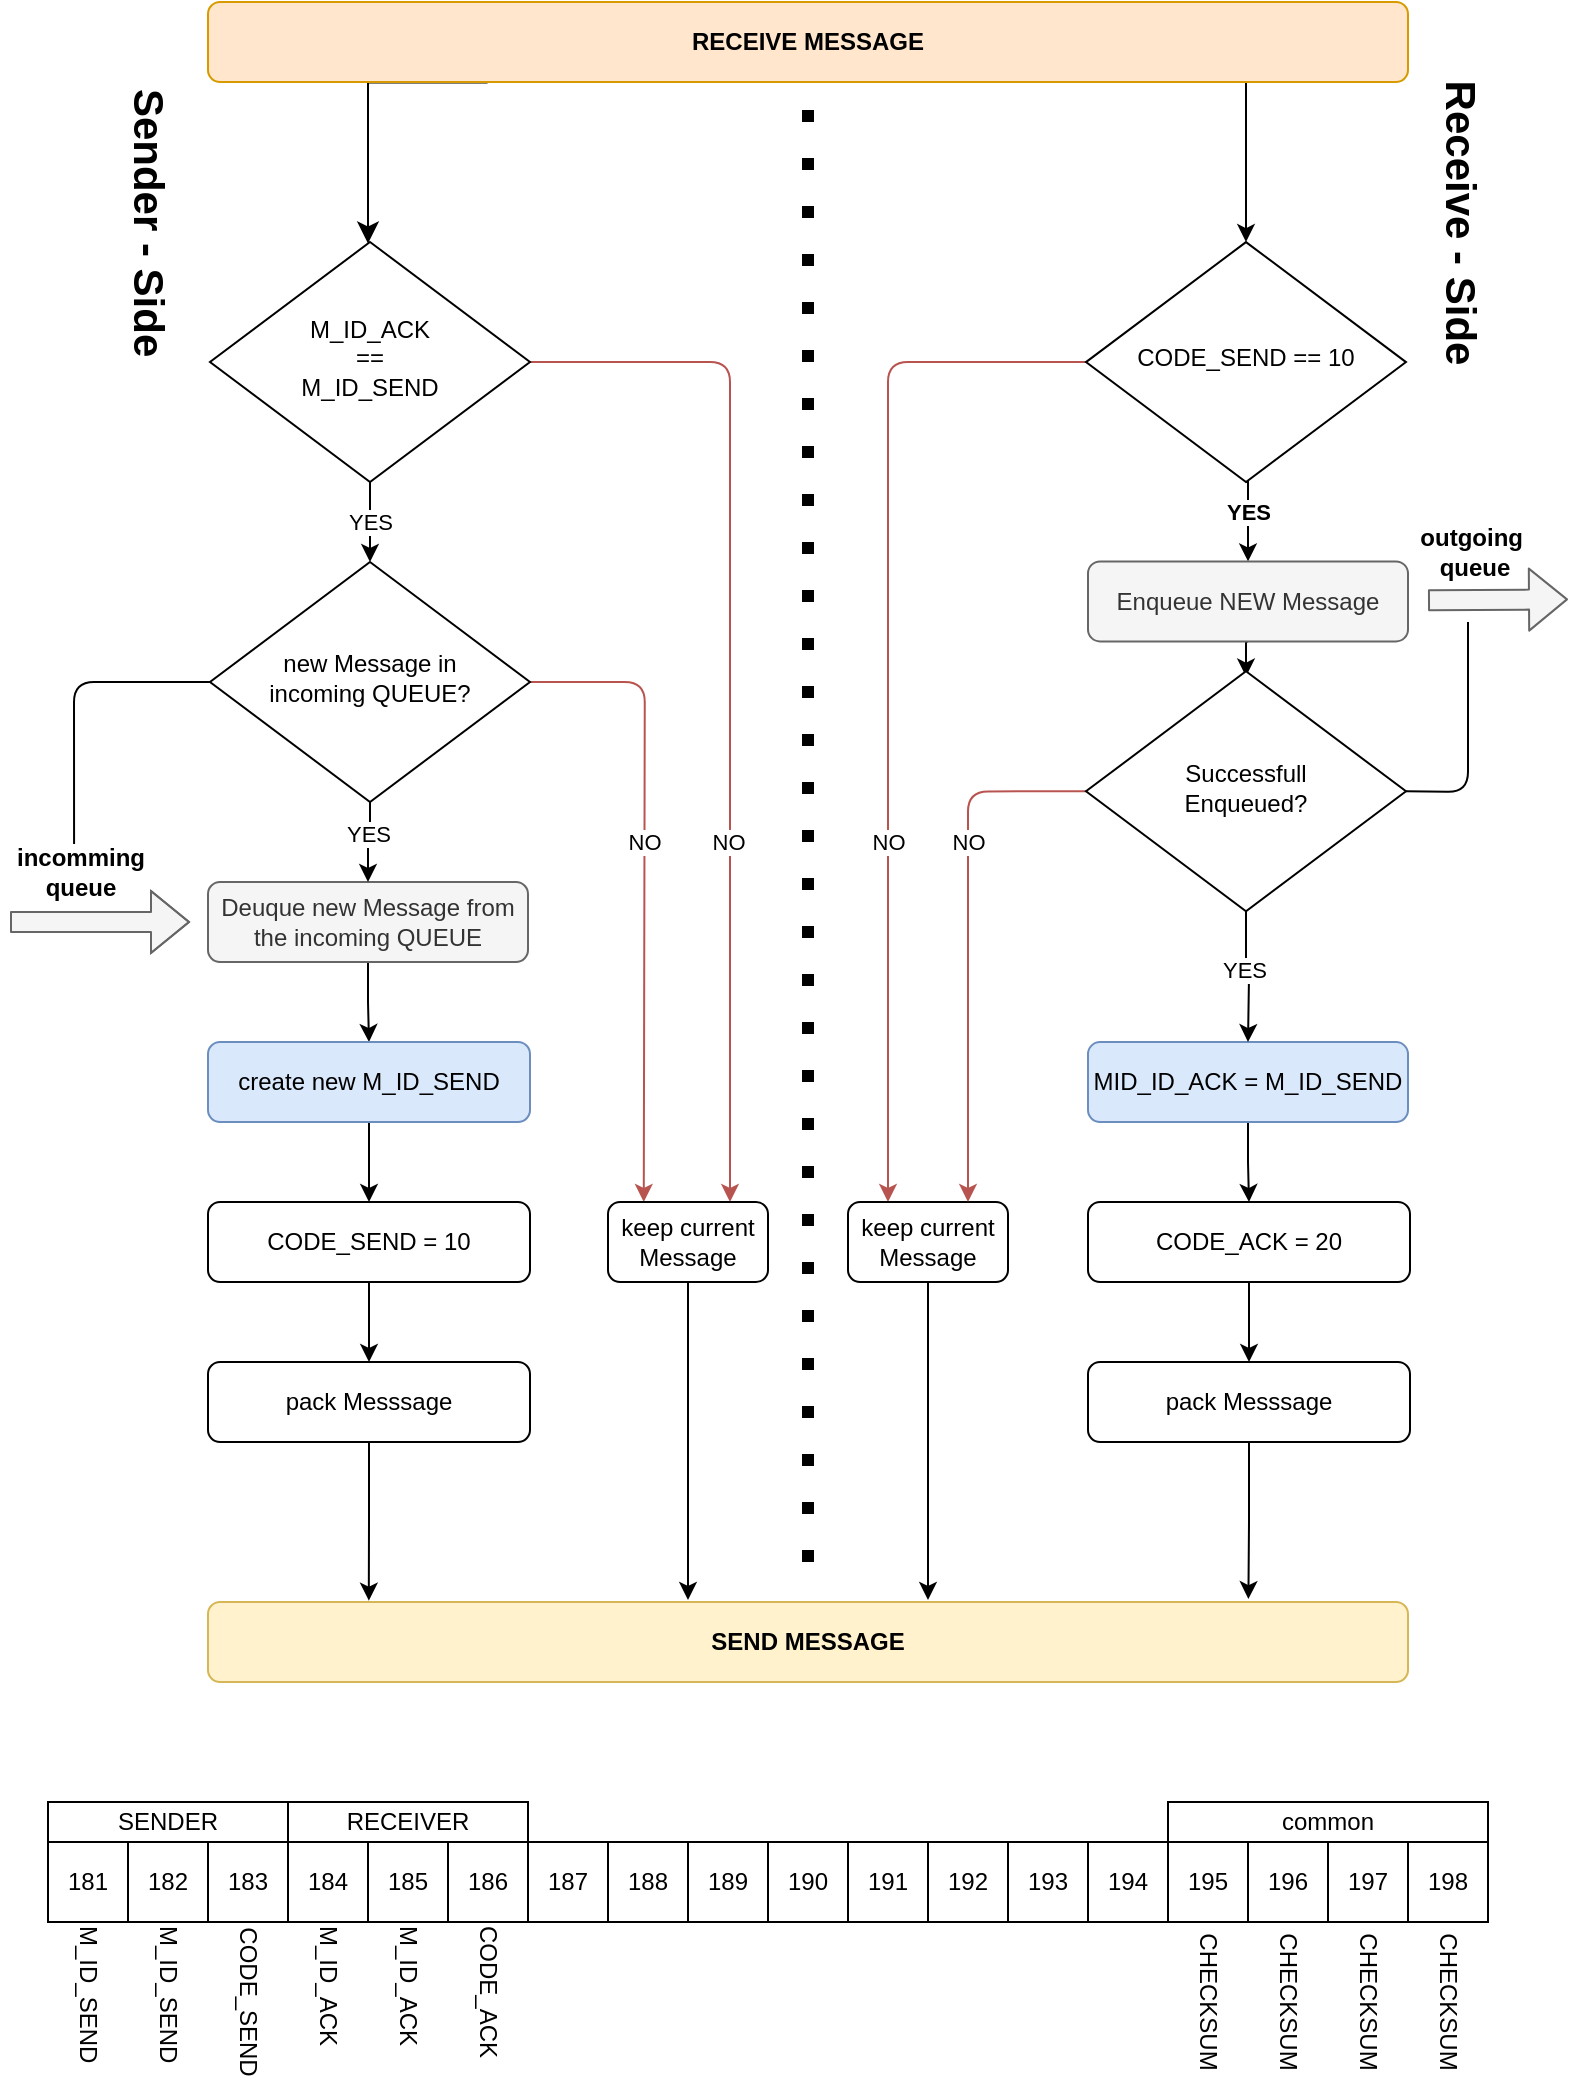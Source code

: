 <mxfile version="14.1.8" type="device"><diagram id="C5RBs43oDa-KdzZeNtuy" name="Page-1"><mxGraphModel dx="2370" dy="1370" grid="1" gridSize="10" guides="1" tooltips="1" connect="1" arrows="1" fold="1" page="1" pageScale="1" pageWidth="827" pageHeight="1169" math="0" shadow="0"><root><mxCell id="WIyWlLk6GJQsqaUBKTNV-0"/><mxCell id="WIyWlLk6GJQsqaUBKTNV-1" parent="WIyWlLk6GJQsqaUBKTNV-0"/><mxCell id="WIyWlLk6GJQsqaUBKTNV-2" value="" style="rounded=0;html=1;jettySize=auto;orthogonalLoop=1;fontSize=11;endArrow=classic;endFill=1;endSize=8;strokeWidth=1;shadow=0;labelBackgroundColor=none;edgeStyle=orthogonalEdgeStyle;exitX=0.233;exitY=1.005;exitDx=0;exitDy=0;exitPerimeter=0;" parent="WIyWlLk6GJQsqaUBKTNV-1" source="WIyWlLk6GJQsqaUBKTNV-3" target="WIyWlLk6GJQsqaUBKTNV-6" edge="1"><mxGeometry relative="1" as="geometry"><Array as="points"><mxPoint x="200" y="80"/></Array></mxGeometry></mxCell><mxCell id="mJGiB7vmWBF3_xt2uold-23" style="edgeStyle=orthogonalEdgeStyle;rounded=0;orthogonalLoop=1;jettySize=auto;html=1;exitX=0.822;exitY=0.999;exitDx=0;exitDy=0;exitPerimeter=0;entryX=0.5;entryY=0;entryDx=0;entryDy=0;" edge="1" parent="WIyWlLk6GJQsqaUBKTNV-1" target="mJGiB7vmWBF3_xt2uold-22"><mxGeometry relative="1" as="geometry"><mxPoint x="637.96" y="80.0" as="sourcePoint"/><mxPoint x="709" y="130.04" as="targetPoint"/><Array as="points"><mxPoint x="639" y="80"/></Array></mxGeometry></mxCell><mxCell id="WIyWlLk6GJQsqaUBKTNV-3" value="&lt;b&gt;RECEIVE MESSAGE&lt;/b&gt;" style="rounded=1;whiteSpace=wrap;html=1;fontSize=12;glass=0;strokeWidth=1;shadow=0;fillColor=#ffe6cc;strokeColor=#d79b00;" parent="WIyWlLk6GJQsqaUBKTNV-1" vertex="1"><mxGeometry x="120" y="40" width="600" height="40" as="geometry"/></mxCell><mxCell id="mJGiB7vmWBF3_xt2uold-1" value="YES" style="edgeStyle=orthogonalEdgeStyle;rounded=0;orthogonalLoop=1;jettySize=auto;html=1;exitX=0.5;exitY=1;exitDx=0;exitDy=0;entryX=0.5;entryY=0;entryDx=0;entryDy=0;" edge="1" parent="WIyWlLk6GJQsqaUBKTNV-1" source="WIyWlLk6GJQsqaUBKTNV-6" target="mJGiB7vmWBF3_xt2uold-8"><mxGeometry relative="1" as="geometry"><mxPoint as="offset"/></mxGeometry></mxCell><mxCell id="mJGiB7vmWBF3_xt2uold-2" style="edgeStyle=orthogonalEdgeStyle;rounded=1;orthogonalLoop=1;jettySize=auto;html=1;exitX=1;exitY=0.5;exitDx=0;exitDy=0;fillColor=#f8cecc;strokeColor=#b85450;" edge="1" parent="WIyWlLk6GJQsqaUBKTNV-1" source="WIyWlLk6GJQsqaUBKTNV-6"><mxGeometry relative="1" as="geometry"><mxPoint x="300.0" y="220" as="sourcePoint"/><mxPoint x="381" y="640" as="targetPoint"/><Array as="points"><mxPoint x="381" y="220"/></Array></mxGeometry></mxCell><mxCell id="mJGiB7vmWBF3_xt2uold-4" value="NO" style="edgeLabel;html=1;align=center;verticalAlign=middle;resizable=0;points=[];" vertex="1" connectable="0" parent="mJGiB7vmWBF3_xt2uold-2"><mxGeometry x="0.2" relative="1" as="geometry"><mxPoint x="-1" y="28" as="offset"/></mxGeometry></mxCell><mxCell id="WIyWlLk6GJQsqaUBKTNV-6" value="M_ID_ACK&lt;br&gt;==&lt;br&gt;M_ID_SEND" style="rhombus;whiteSpace=wrap;html=1;shadow=0;fontFamily=Helvetica;fontSize=12;align=center;strokeWidth=1;spacing=6;spacingTop=-4;" parent="WIyWlLk6GJQsqaUBKTNV-1" vertex="1"><mxGeometry x="121" y="160" width="160" height="120" as="geometry"/></mxCell><mxCell id="WIyWlLk6GJQsqaUBKTNV-7" value="&lt;b&gt;SEND MESSAGE&lt;/b&gt;" style="rounded=1;whiteSpace=wrap;html=1;fontSize=12;glass=0;strokeWidth=1;shadow=0;fillColor=#fff2cc;strokeColor=#d6b656;" parent="WIyWlLk6GJQsqaUBKTNV-1" vertex="1"><mxGeometry x="120" y="840" width="600" height="40" as="geometry"/></mxCell><mxCell id="mJGiB7vmWBF3_xt2uold-11" style="edgeStyle=orthogonalEdgeStyle;rounded=0;orthogonalLoop=1;jettySize=auto;html=1;exitX=0.5;exitY=1;exitDx=0;exitDy=0;entryX=0.5;entryY=0;entryDx=0;entryDy=0;" edge="1" parent="WIyWlLk6GJQsqaUBKTNV-1" source="mJGiB7vmWBF3_xt2uold-0" target="mJGiB7vmWBF3_xt2uold-5"><mxGeometry relative="1" as="geometry"/></mxCell><mxCell id="mJGiB7vmWBF3_xt2uold-0" value="Deuque new Message from the incoming QUEUE" style="rounded=1;whiteSpace=wrap;html=1;fontSize=12;glass=0;strokeWidth=1;shadow=0;fillColor=#f5f5f5;strokeColor=#666666;fontColor=#333333;" vertex="1" parent="WIyWlLk6GJQsqaUBKTNV-1"><mxGeometry x="120" y="480" width="160" height="40" as="geometry"/></mxCell><mxCell id="mJGiB7vmWBF3_xt2uold-98" style="edgeStyle=orthogonalEdgeStyle;rounded=0;orthogonalLoop=1;jettySize=auto;html=1;exitX=0.5;exitY=1;exitDx=0;exitDy=0;entryX=0.5;entryY=0;entryDx=0;entryDy=0;endArrow=classic;endFill=1;strokeWidth=1;" edge="1" parent="WIyWlLk6GJQsqaUBKTNV-1" source="mJGiB7vmWBF3_xt2uold-5" target="mJGiB7vmWBF3_xt2uold-96"><mxGeometry relative="1" as="geometry"/></mxCell><mxCell id="mJGiB7vmWBF3_xt2uold-5" value="create new M_ID_SEND" style="rounded=1;whiteSpace=wrap;html=1;fontSize=12;glass=0;strokeWidth=1;shadow=0;fillColor=#dae8fc;strokeColor=#6c8ebf;" vertex="1" parent="WIyWlLk6GJQsqaUBKTNV-1"><mxGeometry x="120" y="560" width="161" height="40" as="geometry"/></mxCell><mxCell id="mJGiB7vmWBF3_xt2uold-19" style="edgeStyle=orthogonalEdgeStyle;rounded=0;orthogonalLoop=1;jettySize=auto;html=1;exitX=0.5;exitY=1;exitDx=0;exitDy=0;entryX=0.134;entryY=-0.017;entryDx=0;entryDy=0;entryPerimeter=0;" edge="1" parent="WIyWlLk6GJQsqaUBKTNV-1" source="mJGiB7vmWBF3_xt2uold-7" target="WIyWlLk6GJQsqaUBKTNV-7"><mxGeometry relative="1" as="geometry"/></mxCell><mxCell id="mJGiB7vmWBF3_xt2uold-7" value="pack Messsage" style="rounded=1;whiteSpace=wrap;html=1;fontSize=12;glass=0;strokeWidth=1;shadow=0;" vertex="1" parent="WIyWlLk6GJQsqaUBKTNV-1"><mxGeometry x="120" y="720" width="161" height="40" as="geometry"/></mxCell><mxCell id="mJGiB7vmWBF3_xt2uold-9" style="edgeStyle=orthogonalEdgeStyle;rounded=0;orthogonalLoop=1;jettySize=auto;html=1;exitX=0.5;exitY=1;exitDx=0;exitDy=0;" edge="1" parent="WIyWlLk6GJQsqaUBKTNV-1" source="mJGiB7vmWBF3_xt2uold-8" target="mJGiB7vmWBF3_xt2uold-0"><mxGeometry relative="1" as="geometry"/></mxCell><mxCell id="mJGiB7vmWBF3_xt2uold-10" value="YES" style="edgeLabel;html=1;align=center;verticalAlign=middle;resizable=0;points=[];" vertex="1" connectable="0" parent="mJGiB7vmWBF3_xt2uold-9"><mxGeometry x="-0.224" relative="1" as="geometry"><mxPoint x="-1" as="offset"/></mxGeometry></mxCell><mxCell id="mJGiB7vmWBF3_xt2uold-17" style="edgeStyle=orthogonalEdgeStyle;rounded=1;orthogonalLoop=1;jettySize=auto;html=1;exitX=1;exitY=0.5;exitDx=0;exitDy=0;entryX=0.286;entryY=0.029;entryDx=0;entryDy=0;entryPerimeter=0;fillColor=#f8cecc;strokeColor=#b85450;" edge="1" parent="WIyWlLk6GJQsqaUBKTNV-1" source="mJGiB7vmWBF3_xt2uold-8"><mxGeometry relative="1" as="geometry"><mxPoint x="300.0" y="379.12" as="sourcePoint"/><mxPoint x="337.88" y="640.0" as="targetPoint"/></mxGeometry></mxCell><mxCell id="mJGiB7vmWBF3_xt2uold-18" value="NO" style="edgeLabel;html=1;align=center;verticalAlign=middle;resizable=0;points=[];" vertex="1" connectable="0" parent="mJGiB7vmWBF3_xt2uold-17"><mxGeometry x="0.018" y="-2" relative="1" as="geometry"><mxPoint x="1.96" y="-24.23" as="offset"/></mxGeometry></mxCell><mxCell id="mJGiB7vmWBF3_xt2uold-8" value="new Message in&lt;br&gt;incoming QUEUE?" style="rhombus;whiteSpace=wrap;html=1;shadow=0;fontFamily=Helvetica;fontSize=12;align=center;strokeWidth=1;spacing=6;spacingTop=-4;" vertex="1" parent="WIyWlLk6GJQsqaUBKTNV-1"><mxGeometry x="121" y="320" width="160" height="120" as="geometry"/></mxCell><mxCell id="mJGiB7vmWBF3_xt2uold-20" style="edgeStyle=orthogonalEdgeStyle;rounded=0;orthogonalLoop=1;jettySize=auto;html=1;exitX=0.5;exitY=1;exitDx=0;exitDy=0;" edge="1" parent="WIyWlLk6GJQsqaUBKTNV-1" source="mJGiB7vmWBF3_xt2uold-16"><mxGeometry relative="1" as="geometry"><mxPoint x="360" y="839" as="targetPoint"/></mxGeometry></mxCell><mxCell id="mJGiB7vmWBF3_xt2uold-16" value="keep current Message" style="rounded=1;whiteSpace=wrap;html=1;fontSize=12;glass=0;strokeWidth=1;shadow=0;" vertex="1" parent="WIyWlLk6GJQsqaUBKTNV-1"><mxGeometry x="320" y="640.0" width="80" height="40" as="geometry"/></mxCell><mxCell id="mJGiB7vmWBF3_xt2uold-21" value="" style="shape=flexArrow;endArrow=classic;html=1;fillColor=#f5f5f5;strokeColor=#666666;" edge="1" parent="WIyWlLk6GJQsqaUBKTNV-1"><mxGeometry width="50" height="50" relative="1" as="geometry"><mxPoint x="21" y="500" as="sourcePoint"/><mxPoint x="111" y="500" as="targetPoint"/><Array as="points"><mxPoint x="41" y="500"/></Array></mxGeometry></mxCell><mxCell id="mJGiB7vmWBF3_xt2uold-26" style="edgeStyle=orthogonalEdgeStyle;rounded=0;orthogonalLoop=1;jettySize=auto;html=1;exitX=0.5;exitY=1;exitDx=0;exitDy=0;entryX=0.5;entryY=0;entryDx=0;entryDy=0;" edge="1" parent="WIyWlLk6GJQsqaUBKTNV-1" source="mJGiB7vmWBF3_xt2uold-22" target="mJGiB7vmWBF3_xt2uold-25"><mxGeometry relative="1" as="geometry"/></mxCell><mxCell id="mJGiB7vmWBF3_xt2uold-27" value="YES" style="edgeLabel;html=1;align=center;verticalAlign=middle;resizable=0;points=[];fontStyle=1" vertex="1" connectable="0" parent="mJGiB7vmWBF3_xt2uold-26"><mxGeometry x="-0.164" y="3" relative="1" as="geometry"><mxPoint x="-3" y="-0.98" as="offset"/></mxGeometry></mxCell><mxCell id="mJGiB7vmWBF3_xt2uold-31" style="edgeStyle=orthogonalEdgeStyle;rounded=1;orthogonalLoop=1;jettySize=auto;html=1;exitX=0;exitY=0.5;exitDx=0;exitDy=0;entryX=0.25;entryY=0;entryDx=0;entryDy=0;fillColor=#f8cecc;strokeColor=#b85450;" edge="1" parent="WIyWlLk6GJQsqaUBKTNV-1" source="mJGiB7vmWBF3_xt2uold-22" target="mJGiB7vmWBF3_xt2uold-30"><mxGeometry relative="1" as="geometry"/></mxCell><mxCell id="mJGiB7vmWBF3_xt2uold-32" value="NO" style="edgeLabel;html=1;align=center;verticalAlign=middle;resizable=0;points=[];" vertex="1" connectable="0" parent="mJGiB7vmWBF3_xt2uold-31"><mxGeometry x="-0.154" relative="1" as="geometry"><mxPoint x="-0.02" y="119.54" as="offset"/></mxGeometry></mxCell><mxCell id="mJGiB7vmWBF3_xt2uold-22" value="CODE_SEND == 10" style="rhombus;whiteSpace=wrap;html=1;shadow=0;fontFamily=Helvetica;fontSize=12;align=center;strokeWidth=1;spacing=6;spacingTop=-4;" vertex="1" parent="WIyWlLk6GJQsqaUBKTNV-1"><mxGeometry x="559" y="160.04" width="160" height="120" as="geometry"/></mxCell><mxCell id="mJGiB7vmWBF3_xt2uold-106" style="edgeStyle=orthogonalEdgeStyle;rounded=1;orthogonalLoop=1;jettySize=auto;html=1;entryX=0;entryY=0.5;entryDx=0;entryDy=0;endArrow=none;endFill=0;strokeWidth=1;exitX=0.463;exitY=0.033;exitDx=0;exitDy=0;exitPerimeter=0;" edge="1" parent="WIyWlLk6GJQsqaUBKTNV-1" source="mJGiB7vmWBF3_xt2uold-24" target="mJGiB7vmWBF3_xt2uold-8"><mxGeometry relative="1" as="geometry"/></mxCell><mxCell id="mJGiB7vmWBF3_xt2uold-24" value="&lt;b&gt;incomming &lt;br&gt;queue&lt;/b&gt;" style="text;html=1;align=center;verticalAlign=middle;resizable=0;points=[];autosize=1;" vertex="1" parent="WIyWlLk6GJQsqaUBKTNV-1"><mxGeometry x="16" y="460" width="80" height="30" as="geometry"/></mxCell><mxCell id="mJGiB7vmWBF3_xt2uold-108" style="edgeStyle=orthogonalEdgeStyle;rounded=0;orthogonalLoop=1;jettySize=auto;html=1;exitX=0.5;exitY=1;exitDx=0;exitDy=0;entryX=0.5;entryY=0.022;entryDx=0;entryDy=0;entryPerimeter=0;endArrow=classic;endFill=1;strokeWidth=1;" edge="1" parent="WIyWlLk6GJQsqaUBKTNV-1" source="mJGiB7vmWBF3_xt2uold-25" target="mJGiB7vmWBF3_xt2uold-107"><mxGeometry relative="1" as="geometry"/></mxCell><mxCell id="mJGiB7vmWBF3_xt2uold-25" value="Enqueue NEW Message" style="rounded=1;whiteSpace=wrap;html=1;fontSize=12;glass=0;strokeWidth=1;shadow=0;fillColor=#f5f5f5;strokeColor=#666666;fontColor=#333333;" vertex="1" parent="WIyWlLk6GJQsqaUBKTNV-1"><mxGeometry x="560" y="319.69" width="160" height="40" as="geometry"/></mxCell><mxCell id="mJGiB7vmWBF3_xt2uold-28" value="&lt;b&gt;outgoing&amp;nbsp;&lt;br&gt;queue&lt;/b&gt;" style="text;html=1;align=center;verticalAlign=middle;resizable=0;points=[];autosize=1;" vertex="1" parent="WIyWlLk6GJQsqaUBKTNV-1"><mxGeometry x="718" y="299.69" width="70" height="30" as="geometry"/></mxCell><mxCell id="mJGiB7vmWBF3_xt2uold-29" value="" style="shape=flexArrow;endArrow=classic;html=1;fillColor=#f5f5f5;strokeColor=#666666;" edge="1" parent="WIyWlLk6GJQsqaUBKTNV-1"><mxGeometry width="50" height="50" relative="1" as="geometry"><mxPoint x="730" y="339.1" as="sourcePoint"/><mxPoint x="800" y="338.69" as="targetPoint"/><Array as="points"/></mxGeometry></mxCell><mxCell id="mJGiB7vmWBF3_xt2uold-33" style="edgeStyle=orthogonalEdgeStyle;rounded=0;orthogonalLoop=1;jettySize=auto;html=1;exitX=0.5;exitY=1;exitDx=0;exitDy=0;" edge="1" parent="WIyWlLk6GJQsqaUBKTNV-1" source="mJGiB7vmWBF3_xt2uold-30"><mxGeometry relative="1" as="geometry"><mxPoint x="480" y="839" as="targetPoint"/><Array as="points"><mxPoint x="480" y="839"/></Array></mxGeometry></mxCell><mxCell id="mJGiB7vmWBF3_xt2uold-30" value="keep current Message" style="rounded=1;whiteSpace=wrap;html=1;fontSize=12;glass=0;strokeWidth=1;shadow=0;" vertex="1" parent="WIyWlLk6GJQsqaUBKTNV-1"><mxGeometry x="440" y="640.0" width="80" height="40" as="geometry"/></mxCell><mxCell id="mJGiB7vmWBF3_xt2uold-101" style="edgeStyle=orthogonalEdgeStyle;rounded=0;orthogonalLoop=1;jettySize=auto;html=1;exitX=0.5;exitY=1;exitDx=0;exitDy=0;endArrow=classic;endFill=1;strokeWidth=1;" edge="1" parent="WIyWlLk6GJQsqaUBKTNV-1" source="mJGiB7vmWBF3_xt2uold-34" target="mJGiB7vmWBF3_xt2uold-100"><mxGeometry relative="1" as="geometry"/></mxCell><mxCell id="mJGiB7vmWBF3_xt2uold-34" value="MID_ID_ACK = M_ID_SEND" style="rounded=1;whiteSpace=wrap;html=1;fontSize=12;glass=0;strokeWidth=1;shadow=0;fillColor=#dae8fc;strokeColor=#6c8ebf;" vertex="1" parent="WIyWlLk6GJQsqaUBKTNV-1"><mxGeometry x="560" y="560.04" width="160" height="40" as="geometry"/></mxCell><mxCell id="mJGiB7vmWBF3_xt2uold-38" value="" style="endArrow=none;dashed=1;html=1;dashPattern=1 3;strokeWidth=6;" edge="1" parent="WIyWlLk6GJQsqaUBKTNV-1"><mxGeometry width="50" height="50" relative="1" as="geometry"><mxPoint x="420" y="820" as="sourcePoint"/><mxPoint x="420" y="90" as="targetPoint"/></mxGeometry></mxCell><mxCell id="mJGiB7vmWBF3_xt2uold-39" value="&lt;b&gt;&lt;font style=&quot;font-size: 21px&quot;&gt;Sender - Side&lt;/font&gt;&lt;/b&gt;" style="text;html=1;align=center;verticalAlign=middle;resizable=0;points=[];autosize=1;rotation=90;" vertex="1" parent="WIyWlLk6GJQsqaUBKTNV-1"><mxGeometry x="16" y="140.04" width="150" height="20" as="geometry"/></mxCell><mxCell id="mJGiB7vmWBF3_xt2uold-40" value="&lt;b&gt;&lt;font style=&quot;font-size: 21px&quot;&gt;Receive - Side&lt;/font&gt;&lt;/b&gt;" style="text;html=1;align=center;verticalAlign=middle;resizable=0;points=[];autosize=1;rotation=90;" vertex="1" parent="WIyWlLk6GJQsqaUBKTNV-1"><mxGeometry x="667" y="140" width="160" height="20" as="geometry"/></mxCell><mxCell id="mJGiB7vmWBF3_xt2uold-103" style="edgeStyle=orthogonalEdgeStyle;rounded=0;orthogonalLoop=1;jettySize=auto;html=1;exitX=0.5;exitY=1;exitDx=0;exitDy=0;entryX=0.867;entryY=-0.036;entryDx=0;entryDy=0;entryPerimeter=0;endArrow=classic;endFill=1;strokeWidth=1;" edge="1" parent="WIyWlLk6GJQsqaUBKTNV-1" source="mJGiB7vmWBF3_xt2uold-44" target="WIyWlLk6GJQsqaUBKTNV-7"><mxGeometry relative="1" as="geometry"/></mxCell><mxCell id="mJGiB7vmWBF3_xt2uold-44" value="pack Messsage" style="rounded=1;whiteSpace=wrap;html=1;fontSize=12;glass=0;strokeWidth=1;shadow=0;" vertex="1" parent="WIyWlLk6GJQsqaUBKTNV-1"><mxGeometry x="560" y="720" width="161" height="40" as="geometry"/></mxCell><mxCell id="mJGiB7vmWBF3_xt2uold-46" value="181" style="rounded=0;whiteSpace=wrap;html=1;" vertex="1" parent="WIyWlLk6GJQsqaUBKTNV-1"><mxGeometry x="40" y="960" width="40" height="40" as="geometry"/></mxCell><mxCell id="mJGiB7vmWBF3_xt2uold-49" value="182" style="rounded=0;whiteSpace=wrap;html=1;" vertex="1" parent="WIyWlLk6GJQsqaUBKTNV-1"><mxGeometry x="80" y="960" width="40" height="40" as="geometry"/></mxCell><mxCell id="mJGiB7vmWBF3_xt2uold-50" value="183" style="rounded=0;whiteSpace=wrap;html=1;" vertex="1" parent="WIyWlLk6GJQsqaUBKTNV-1"><mxGeometry x="120" y="960" width="40" height="40" as="geometry"/></mxCell><mxCell id="mJGiB7vmWBF3_xt2uold-54" value="M_ID_SEND" style="text;html=1;strokeColor=none;fillColor=none;align=left;verticalAlign=middle;whiteSpace=wrap;rounded=0;rotation=90;" vertex="1" parent="WIyWlLk6GJQsqaUBKTNV-1"><mxGeometry x="60" y="1030" width="80" height="20" as="geometry"/></mxCell><mxCell id="mJGiB7vmWBF3_xt2uold-55" value="CODE_SEND" style="text;html=1;strokeColor=none;fillColor=none;align=center;verticalAlign=middle;whiteSpace=wrap;rounded=0;rotation=90;" vertex="1" parent="WIyWlLk6GJQsqaUBKTNV-1"><mxGeometry x="100" y="1030" width="80" height="20" as="geometry"/></mxCell><mxCell id="mJGiB7vmWBF3_xt2uold-56" value="M_ID_SEND" style="text;html=1;strokeColor=none;fillColor=none;align=left;verticalAlign=middle;whiteSpace=wrap;rounded=0;rotation=90;" vertex="1" parent="WIyWlLk6GJQsqaUBKTNV-1"><mxGeometry x="20" y="1030" width="80" height="20" as="geometry"/></mxCell><mxCell id="mJGiB7vmWBF3_xt2uold-70" value="184" style="rounded=0;whiteSpace=wrap;html=1;" vertex="1" parent="WIyWlLk6GJQsqaUBKTNV-1"><mxGeometry x="160" y="960" width="40" height="40" as="geometry"/></mxCell><mxCell id="mJGiB7vmWBF3_xt2uold-71" value="185" style="rounded=0;whiteSpace=wrap;html=1;" vertex="1" parent="WIyWlLk6GJQsqaUBKTNV-1"><mxGeometry x="200" y="960" width="40" height="40" as="geometry"/></mxCell><mxCell id="mJGiB7vmWBF3_xt2uold-72" value="186" style="rounded=0;whiteSpace=wrap;html=1;" vertex="1" parent="WIyWlLk6GJQsqaUBKTNV-1"><mxGeometry x="240" y="960" width="40" height="40" as="geometry"/></mxCell><mxCell id="mJGiB7vmWBF3_xt2uold-73" value="M_ID_ACK" style="text;html=1;strokeColor=none;fillColor=none;align=left;verticalAlign=middle;whiteSpace=wrap;rounded=0;rotation=90;" vertex="1" parent="WIyWlLk6GJQsqaUBKTNV-1"><mxGeometry x="180" y="1030" width="80" height="20" as="geometry"/></mxCell><mxCell id="mJGiB7vmWBF3_xt2uold-74" value="CODE_ACK" style="text;html=1;strokeColor=none;fillColor=none;align=center;verticalAlign=middle;whiteSpace=wrap;rounded=0;rotation=90;" vertex="1" parent="WIyWlLk6GJQsqaUBKTNV-1"><mxGeometry x="225" y="1025" width="70" height="20" as="geometry"/></mxCell><mxCell id="mJGiB7vmWBF3_xt2uold-75" value="M_ID_ACK" style="text;html=1;strokeColor=none;fillColor=none;align=left;verticalAlign=middle;whiteSpace=wrap;rounded=0;rotation=90;" vertex="1" parent="WIyWlLk6GJQsqaUBKTNV-1"><mxGeometry x="140" y="1030" width="80" height="20" as="geometry"/></mxCell><mxCell id="mJGiB7vmWBF3_xt2uold-76" value="196" style="rounded=0;whiteSpace=wrap;html=1;" vertex="1" parent="WIyWlLk6GJQsqaUBKTNV-1"><mxGeometry x="640" y="960" width="40" height="40" as="geometry"/></mxCell><mxCell id="mJGiB7vmWBF3_xt2uold-77" value="197" style="rounded=0;whiteSpace=wrap;html=1;" vertex="1" parent="WIyWlLk6GJQsqaUBKTNV-1"><mxGeometry x="680" y="960" width="40" height="40" as="geometry"/></mxCell><mxCell id="mJGiB7vmWBF3_xt2uold-78" value="198" style="rounded=0;whiteSpace=wrap;html=1;" vertex="1" parent="WIyWlLk6GJQsqaUBKTNV-1"><mxGeometry x="720" y="960" width="40" height="40" as="geometry"/></mxCell><mxCell id="mJGiB7vmWBF3_xt2uold-79" value="CHECKSUM" style="text;html=1;strokeColor=none;fillColor=none;align=center;verticalAlign=middle;whiteSpace=wrap;rounded=0;rotation=90;" vertex="1" parent="WIyWlLk6GJQsqaUBKTNV-1"><mxGeometry x="705" y="1030" width="70" height="20" as="geometry"/></mxCell><mxCell id="mJGiB7vmWBF3_xt2uold-80" value="195" style="rounded=0;whiteSpace=wrap;html=1;" vertex="1" parent="WIyWlLk6GJQsqaUBKTNV-1"><mxGeometry x="600" y="960" width="40" height="40" as="geometry"/></mxCell><mxCell id="mJGiB7vmWBF3_xt2uold-81" value="CHECKSUM" style="text;html=1;strokeColor=none;fillColor=none;align=center;verticalAlign=middle;whiteSpace=wrap;rounded=0;rotation=90;" vertex="1" parent="WIyWlLk6GJQsqaUBKTNV-1"><mxGeometry x="665" y="1030" width="70" height="20" as="geometry"/></mxCell><mxCell id="mJGiB7vmWBF3_xt2uold-82" value="CHECKSUM" style="text;html=1;strokeColor=none;fillColor=none;align=center;verticalAlign=middle;whiteSpace=wrap;rounded=0;rotation=90;" vertex="1" parent="WIyWlLk6GJQsqaUBKTNV-1"><mxGeometry x="625" y="1030" width="70" height="20" as="geometry"/></mxCell><mxCell id="mJGiB7vmWBF3_xt2uold-83" value="CHECKSUM" style="text;html=1;strokeColor=none;fillColor=none;align=center;verticalAlign=middle;whiteSpace=wrap;rounded=0;rotation=90;" vertex="1" parent="WIyWlLk6GJQsqaUBKTNV-1"><mxGeometry x="585" y="1030" width="70" height="20" as="geometry"/></mxCell><mxCell id="mJGiB7vmWBF3_xt2uold-84" value="SENDER" style="text;html=1;fillColor=none;align=center;verticalAlign=middle;whiteSpace=wrap;rounded=0;strokeColor=#000000;" vertex="1" parent="WIyWlLk6GJQsqaUBKTNV-1"><mxGeometry x="40" y="940" width="120" height="20" as="geometry"/></mxCell><mxCell id="mJGiB7vmWBF3_xt2uold-85" value="common" style="text;html=1;fillColor=none;align=center;verticalAlign=middle;whiteSpace=wrap;rounded=0;strokeColor=#000000;" vertex="1" parent="WIyWlLk6GJQsqaUBKTNV-1"><mxGeometry x="600" y="940" width="160" height="20" as="geometry"/></mxCell><mxCell id="mJGiB7vmWBF3_xt2uold-86" value="187" style="rounded=0;whiteSpace=wrap;html=1;" vertex="1" parent="WIyWlLk6GJQsqaUBKTNV-1"><mxGeometry x="280" y="960" width="40" height="40" as="geometry"/></mxCell><mxCell id="mJGiB7vmWBF3_xt2uold-87" value="188" style="rounded=0;whiteSpace=wrap;html=1;" vertex="1" parent="WIyWlLk6GJQsqaUBKTNV-1"><mxGeometry x="320" y="960" width="40" height="40" as="geometry"/></mxCell><mxCell id="mJGiB7vmWBF3_xt2uold-88" value="189" style="rounded=0;whiteSpace=wrap;html=1;" vertex="1" parent="WIyWlLk6GJQsqaUBKTNV-1"><mxGeometry x="360" y="960" width="40" height="40" as="geometry"/></mxCell><mxCell id="mJGiB7vmWBF3_xt2uold-89" value="190" style="rounded=0;whiteSpace=wrap;html=1;" vertex="1" parent="WIyWlLk6GJQsqaUBKTNV-1"><mxGeometry x="400" y="960" width="40" height="40" as="geometry"/></mxCell><mxCell id="mJGiB7vmWBF3_xt2uold-90" value="191" style="rounded=0;whiteSpace=wrap;html=1;" vertex="1" parent="WIyWlLk6GJQsqaUBKTNV-1"><mxGeometry x="440" y="960" width="40" height="40" as="geometry"/></mxCell><mxCell id="mJGiB7vmWBF3_xt2uold-92" value="192" style="rounded=0;whiteSpace=wrap;html=1;" vertex="1" parent="WIyWlLk6GJQsqaUBKTNV-1"><mxGeometry x="480" y="960" width="40" height="40" as="geometry"/></mxCell><mxCell id="mJGiB7vmWBF3_xt2uold-93" value="193" style="rounded=0;whiteSpace=wrap;html=1;" vertex="1" parent="WIyWlLk6GJQsqaUBKTNV-1"><mxGeometry x="520" y="960" width="40" height="40" as="geometry"/></mxCell><mxCell id="mJGiB7vmWBF3_xt2uold-94" value="194" style="rounded=0;whiteSpace=wrap;html=1;" vertex="1" parent="WIyWlLk6GJQsqaUBKTNV-1"><mxGeometry x="560" y="960" width="40" height="40" as="geometry"/></mxCell><mxCell id="mJGiB7vmWBF3_xt2uold-95" value="RECEIVER" style="text;html=1;fillColor=none;align=center;verticalAlign=middle;whiteSpace=wrap;rounded=0;strokeColor=#000000;" vertex="1" parent="WIyWlLk6GJQsqaUBKTNV-1"><mxGeometry x="160" y="940" width="120" height="20" as="geometry"/></mxCell><mxCell id="mJGiB7vmWBF3_xt2uold-99" style="edgeStyle=orthogonalEdgeStyle;rounded=0;orthogonalLoop=1;jettySize=auto;html=1;exitX=0.5;exitY=1;exitDx=0;exitDy=0;entryX=0.5;entryY=0;entryDx=0;entryDy=0;endArrow=classic;endFill=1;strokeWidth=1;" edge="1" parent="WIyWlLk6GJQsqaUBKTNV-1" source="mJGiB7vmWBF3_xt2uold-96" target="mJGiB7vmWBF3_xt2uold-7"><mxGeometry relative="1" as="geometry"/></mxCell><mxCell id="mJGiB7vmWBF3_xt2uold-96" value="CODE_SEND = 10" style="rounded=1;whiteSpace=wrap;html=1;fontSize=12;glass=0;strokeWidth=1;shadow=0;" vertex="1" parent="WIyWlLk6GJQsqaUBKTNV-1"><mxGeometry x="120" y="640" width="161" height="40" as="geometry"/></mxCell><mxCell id="mJGiB7vmWBF3_xt2uold-102" style="edgeStyle=orthogonalEdgeStyle;rounded=0;orthogonalLoop=1;jettySize=auto;html=1;exitX=0.5;exitY=1;exitDx=0;exitDy=0;endArrow=classic;endFill=1;strokeWidth=1;" edge="1" parent="WIyWlLk6GJQsqaUBKTNV-1" source="mJGiB7vmWBF3_xt2uold-100" target="mJGiB7vmWBF3_xt2uold-44"><mxGeometry relative="1" as="geometry"/></mxCell><mxCell id="mJGiB7vmWBF3_xt2uold-100" value="CODE_ACK = 20" style="rounded=1;whiteSpace=wrap;html=1;fontSize=12;glass=0;strokeWidth=1;shadow=0;" vertex="1" parent="WIyWlLk6GJQsqaUBKTNV-1"><mxGeometry x="560" y="640" width="161" height="40" as="geometry"/></mxCell><mxCell id="mJGiB7vmWBF3_xt2uold-109" style="edgeStyle=orthogonalEdgeStyle;rounded=0;orthogonalLoop=1;jettySize=auto;html=1;exitX=0.5;exitY=1;exitDx=0;exitDy=0;endArrow=classic;endFill=1;strokeWidth=1;" edge="1" parent="WIyWlLk6GJQsqaUBKTNV-1" source="mJGiB7vmWBF3_xt2uold-107"><mxGeometry relative="1" as="geometry"><mxPoint x="640" y="560" as="targetPoint"/></mxGeometry></mxCell><mxCell id="mJGiB7vmWBF3_xt2uold-110" value="YES" style="edgeLabel;html=1;align=center;verticalAlign=middle;resizable=0;points=[];" vertex="1" connectable="0" parent="mJGiB7vmWBF3_xt2uold-109"><mxGeometry x="-0.125" y="-1" relative="1" as="geometry"><mxPoint as="offset"/></mxGeometry></mxCell><mxCell id="mJGiB7vmWBF3_xt2uold-112" style="edgeStyle=orthogonalEdgeStyle;rounded=1;orthogonalLoop=1;jettySize=auto;html=1;exitX=0;exitY=0.5;exitDx=0;exitDy=0;entryX=0.75;entryY=0;entryDx=0;entryDy=0;endArrow=classic;endFill=1;strokeWidth=1;fillColor=#f8cecc;strokeColor=#b85450;" edge="1" parent="WIyWlLk6GJQsqaUBKTNV-1" source="mJGiB7vmWBF3_xt2uold-107" target="mJGiB7vmWBF3_xt2uold-30"><mxGeometry relative="1" as="geometry"/></mxCell><mxCell id="mJGiB7vmWBF3_xt2uold-113" value="NO" style="edgeLabel;html=1;align=center;verticalAlign=middle;resizable=0;points=[];" vertex="1" connectable="0" parent="mJGiB7vmWBF3_xt2uold-112"><mxGeometry x="0.153" y="2" relative="1" as="geometry"><mxPoint x="-2.02" y="-68.29" as="offset"/></mxGeometry></mxCell><mxCell id="mJGiB7vmWBF3_xt2uold-107" value="Successfull&lt;br&gt;Enqueued?" style="rhombus;whiteSpace=wrap;html=1;shadow=0;fontFamily=Helvetica;fontSize=12;align=center;strokeWidth=1;spacing=6;spacingTop=-4;" vertex="1" parent="WIyWlLk6GJQsqaUBKTNV-1"><mxGeometry x="559" y="374.65" width="160" height="120" as="geometry"/></mxCell><mxCell id="mJGiB7vmWBF3_xt2uold-111" value="" style="endArrow=none;html=1;strokeWidth=1;exitX=1;exitY=0.5;exitDx=0;exitDy=0;" edge="1" parent="WIyWlLk6GJQsqaUBKTNV-1" source="mJGiB7vmWBF3_xt2uold-107"><mxGeometry width="50" height="50" relative="1" as="geometry"><mxPoint x="380" y="440" as="sourcePoint"/><mxPoint x="750" y="350" as="targetPoint"/><Array as="points"><mxPoint x="750" y="435"/></Array></mxGeometry></mxCell></root></mxGraphModel></diagram></mxfile>